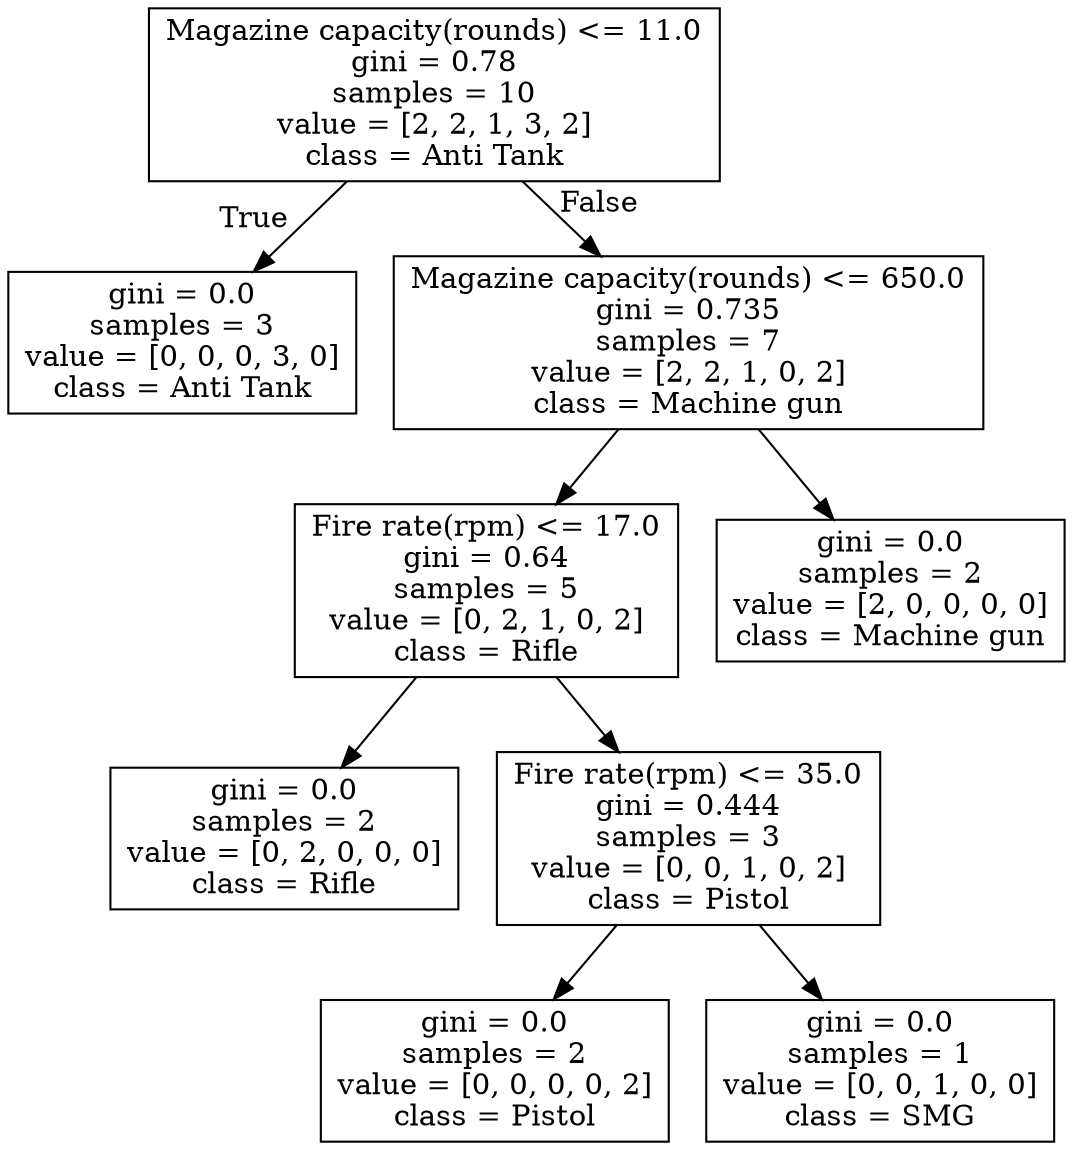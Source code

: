 digraph Tree {
node [shape=box] ;
0 [label="Magazine capacity(rounds) <= 11.0\ngini = 0.78\nsamples = 10\nvalue = [2, 2, 1, 3, 2]\nclass = Anti Tank"] ;
1 [label="gini = 0.0\nsamples = 3\nvalue = [0, 0, 0, 3, 0]\nclass = Anti Tank"] ;
0 -> 1 [labeldistance=2.5, labelangle=45, headlabel="True"] ;
2 [label="Magazine capacity(rounds) <= 650.0\ngini = 0.735\nsamples = 7\nvalue = [2, 2, 1, 0, 2]\nclass = Machine gun"] ;
0 -> 2 [labeldistance=2.5, labelangle=-45, headlabel="False"] ;
3 [label="Fire rate(rpm) <= 17.0\ngini = 0.64\nsamples = 5\nvalue = [0, 2, 1, 0, 2]\nclass = Rifle"] ;
2 -> 3 ;
4 [label="gini = 0.0\nsamples = 2\nvalue = [0, 2, 0, 0, 0]\nclass = Rifle"] ;
3 -> 4 ;
5 [label="Fire rate(rpm) <= 35.0\ngini = 0.444\nsamples = 3\nvalue = [0, 0, 1, 0, 2]\nclass = Pistol"] ;
3 -> 5 ;
6 [label="gini = 0.0\nsamples = 2\nvalue = [0, 0, 0, 0, 2]\nclass = Pistol"] ;
5 -> 6 ;
7 [label="gini = 0.0\nsamples = 1\nvalue = [0, 0, 1, 0, 0]\nclass = SMG"] ;
5 -> 7 ;
8 [label="gini = 0.0\nsamples = 2\nvalue = [2, 0, 0, 0, 0]\nclass = Machine gun"] ;
2 -> 8 ;
}